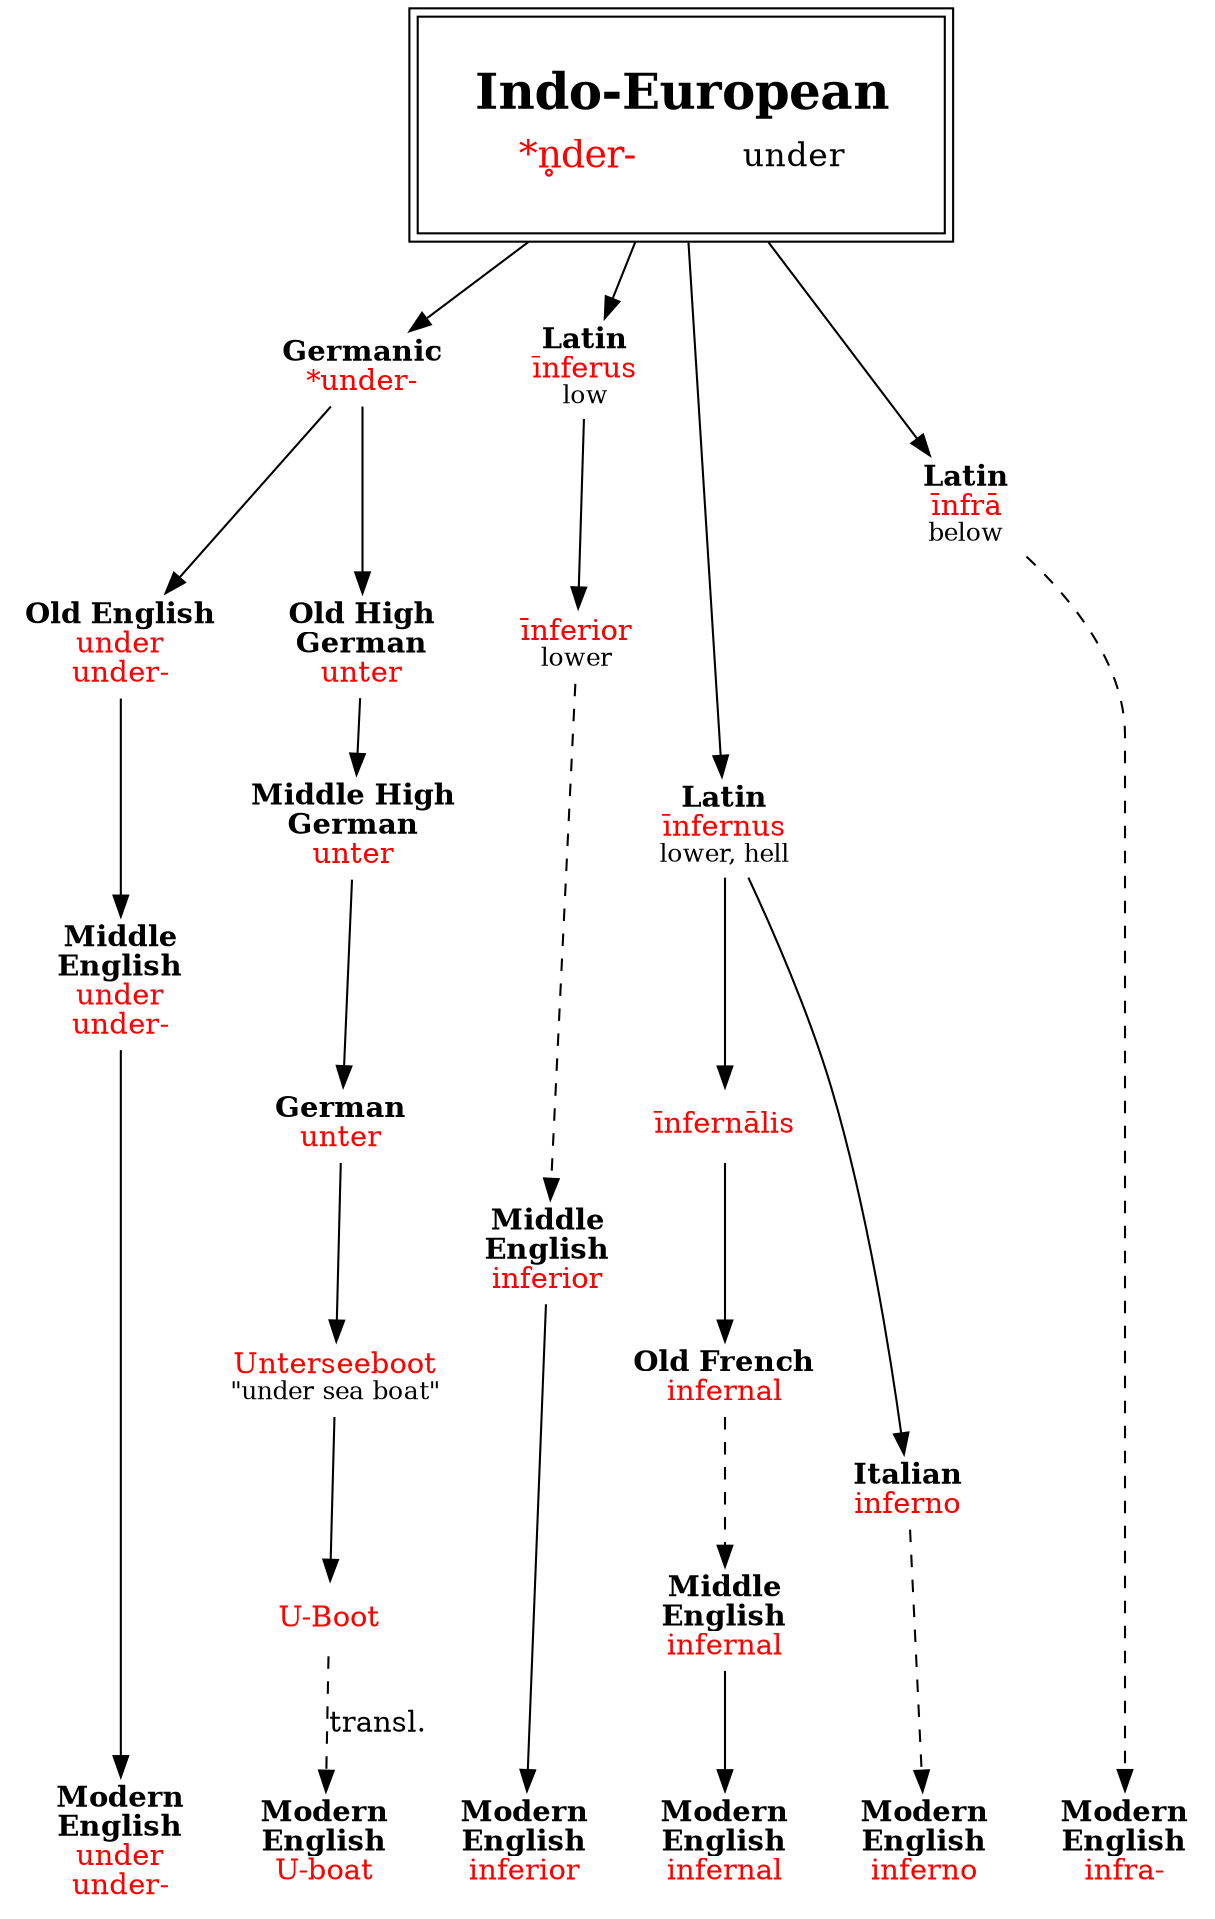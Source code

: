 strict digraph {
	node [shape=none]
// source: AHD
	
	ndherIE [label=<<table border="0"><tr><td colspan="2"><font point-size="24"><b>Indo-European</b></font></td></tr><tr><td><font point-size="18" color="red">*n̥der-</font></td><td><font point-size="16">under</font></td></tr></table>> tooltip="Indo-European \"*n̥dher-\" under" shape=box peripheries=2 margin=.3]
	
// under, under-
	underGmc [label=<<b>Germanic</b><br/><font color="red">*under-</font>>]
	underOE [label=<<b>Old English</b><br/><font color="red">under<br/>under-</font>>]
	underME [label=<<b>Middle<br/>English</b><br/><font color="red">under<br/>under-</font>>]
	under [label=<<b>Modern<br/>English</b><br/><font color="red">under<br/>under-</font>>]
	ndherIE -> underGmc -> underOE -> underME -> under
	
// U-boat
	unterOHG [label=<<b>Old High<br/>German</b><br/><font color="red">unter</font>>]
	unterMHG [label=<<b>Middle High<br/>German</b><br/><font color="red">unter</font>>]
	unterGm [label=<<b>German</b><br/><font color="red">unter</font>>]
	unterseebootGm [label=<<font color="red">Unterseeboot</font><br/><font point-size="12">"under sea boat"</font>>]
	ubootGm [label=<<font color="red">U-Boot</font>>]
	uboat [label=<<b>Modern<br/>English</b><br/><font color="red">U-boat</font>>]
	underGmc -> unterOHG -> unterMHG -> unterGm -> unterseebootGm -> ubootGm
	ubootGm -> uboat [style=dashed label="transl."]
	
// inferior
	inferusL [label=<<b>Latin</b><br/><font color="red">īnferus</font><br/><font point-size="12">low</font>>]
	inferiorL [label=<<font color="red">īnferior</font><br/><font point-size="12">lower</font>>]
	inferiorME [label=<<b>Middle<br/>English</b><br/><font color="red">inferior</font>>]
	inferior [label=<<b>Modern<br/>English</b><br/><font color="red">inferior</font>>]
	ndherIE -> inferusL -> inferiorL
	inferiorL -> inferiorME [style=dashed]
	inferiorME -> inferior
	
// infernal
	infernusL [label=<<b>Latin</b><br/><font color="red">īnfernus</font><br/><font point-size="12">lower, hell</font>>]
	infernalisL [label=<<font color="red">īnfernālis</font><br/>>]
	infernalOF [label=<<b>Old French</b><br/><font color="red">infernal</font>>]
	infernalME [label=<<b>Middle<br/>English</b><br/><font color="red">infernal</font>>]
	infernal [label=<<b>Modern<br/>English</b><br/><font color="red">infernal</font>>]
	ndherIE -> infernusL -> infernalisL -> infernalOF
	infernalOF -> infernalME [style=dashed]
	infernalME -> infernal
	
// inferno
	infernoI [label=<<b>Italian</b><br/><font color="red">inferno</font>>]
	inferno [label=<<b>Modern<br/>English</b><br/><font color="red">inferno</font>>]
	infernusL -> infernoI
	infernoI -> inferno [style=dashed]
	
// infra
	infraL [label=<<b>Latin</b><br/><font color="red">īnfrā</font><br/><font point-size="12">below</font>>]
	infra [label=<<b>Modern<br/>English</b><br/><font color="red">infra-</font>>]
	ndherIE -> infraL
	infraL -> infra [style=dashed]
	
	{ rank=sink under uboat inferior infernal inferno infra }
}
